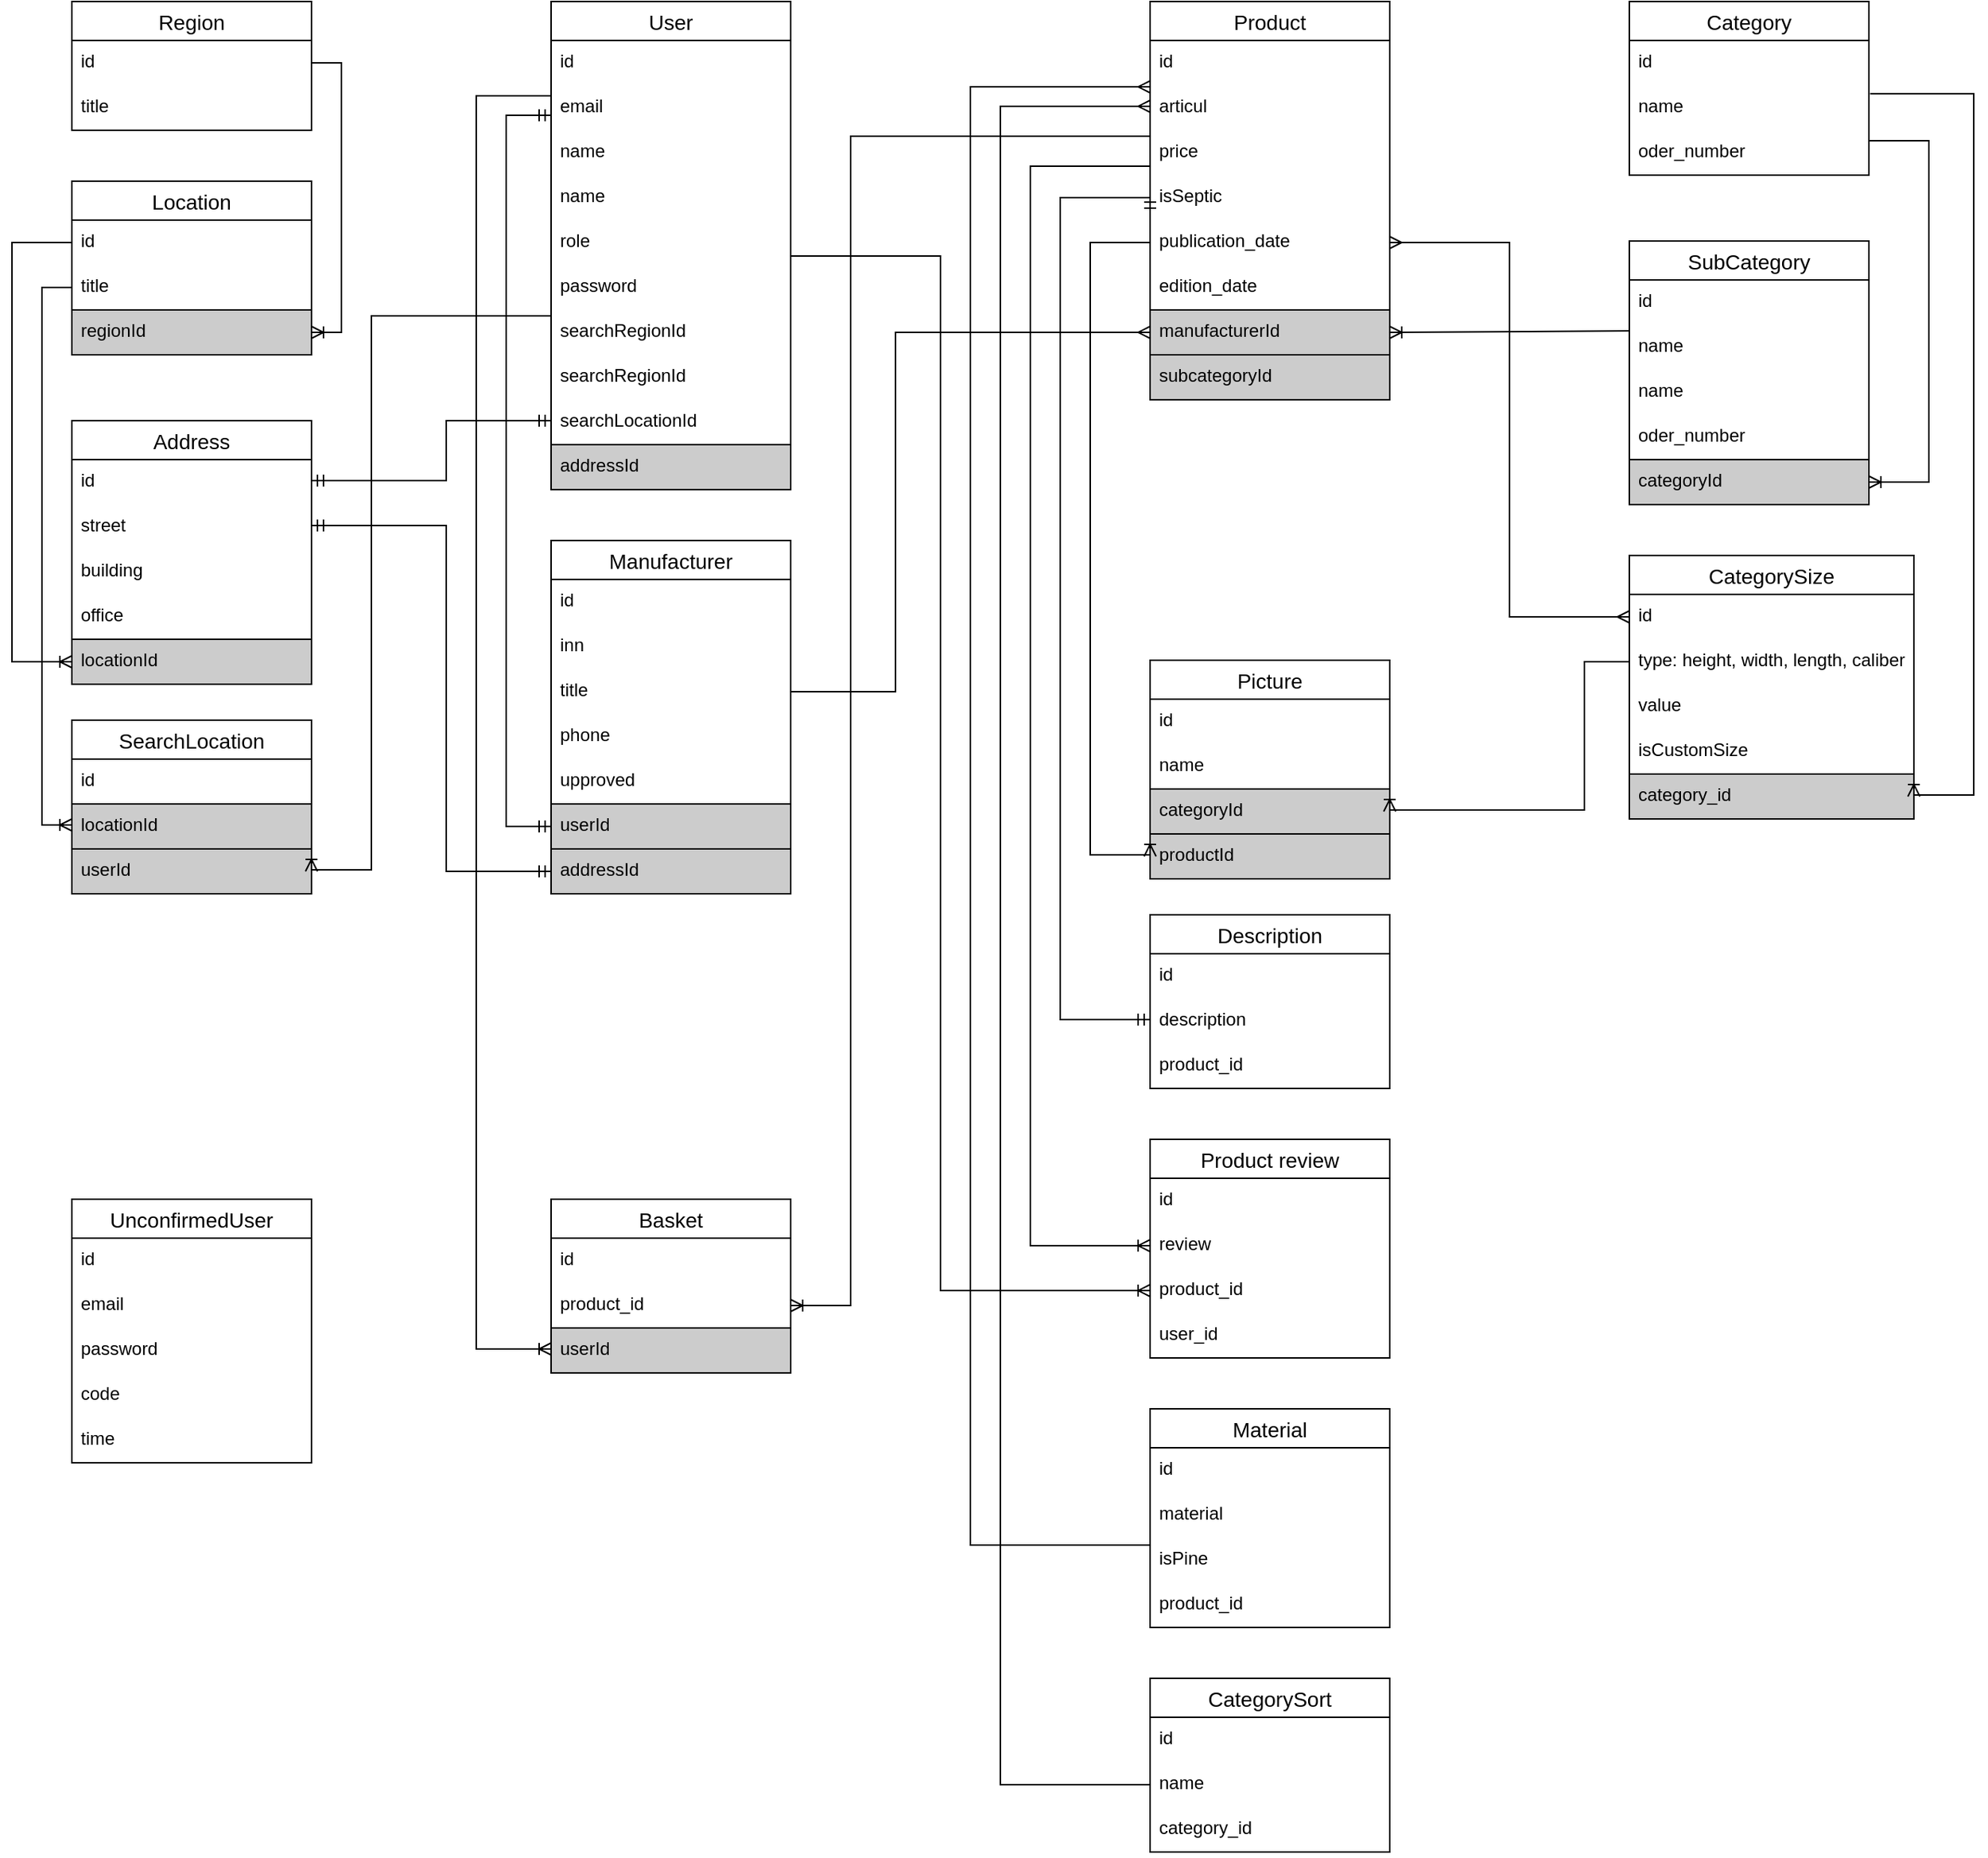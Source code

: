 <mxfile version="20.5.1" type="device"><diagram id="R2lEEEUBdFMjLlhIrx00" name="Page-1"><mxGraphModel dx="1554" dy="866" grid="1" gridSize="10" guides="1" tooltips="1" connect="1" arrows="1" fold="1" page="1" pageScale="1" pageWidth="850" pageHeight="1100" background="none" math="0" shadow="0" extFonts="Permanent Marker^https://fonts.googleapis.com/css?family=Permanent+Marker"><root><mxCell id="0"/><mxCell id="1" parent="0"/><mxCell id="215mskKPa_Zdj2ZhL75s-25" value="Location" style="swimlane;fontStyle=0;childLayout=stackLayout;horizontal=1;startSize=26;horizontalStack=0;resizeParent=1;resizeParentMax=0;resizeLast=0;collapsible=1;marginBottom=0;align=center;fontSize=14;" parent="1" vertex="1"><mxGeometry x="80" y="160" width="160" height="116" as="geometry"><mxRectangle x="120" y="190" width="70" height="30" as="alternateBounds"/></mxGeometry></mxCell><mxCell id="215mskKPa_Zdj2ZhL75s-26" value="id" style="text;strokeColor=none;fillColor=none;spacingLeft=4;spacingRight=4;overflow=hidden;rotatable=0;points=[[0,0.5],[1,0.5]];portConstraint=eastwest;fontSize=12;" parent="215mskKPa_Zdj2ZhL75s-25" vertex="1"><mxGeometry y="26" width="160" height="30" as="geometry"/></mxCell><mxCell id="215mskKPa_Zdj2ZhL75s-27" value="title" style="text;strokeColor=none;fillColor=none;spacingLeft=4;spacingRight=4;overflow=hidden;rotatable=0;points=[[0,0.5],[1,0.5]];portConstraint=eastwest;fontSize=12;" parent="215mskKPa_Zdj2ZhL75s-25" vertex="1"><mxGeometry y="56" width="160" height="30" as="geometry"/></mxCell><mxCell id="zMADGAtaT2lZzUNiz_dn-12" value="regionId" style="text;strokeColor=default;fillColor=#CCCCCC;spacingLeft=4;spacingRight=4;overflow=hidden;rotatable=0;points=[[0,0.5],[1,0.5]];portConstraint=eastwest;fontSize=12;" parent="215mskKPa_Zdj2ZhL75s-25" vertex="1"><mxGeometry y="86" width="160" height="30" as="geometry"/></mxCell><mxCell id="215mskKPa_Zdj2ZhL75s-31" value="Region" style="swimlane;fontStyle=0;childLayout=stackLayout;horizontal=1;startSize=26;horizontalStack=0;resizeParent=1;resizeParentMax=0;resizeLast=0;collapsible=1;marginBottom=0;align=center;fontSize=14;" parent="1" vertex="1"><mxGeometry x="80" y="40" width="160" height="86" as="geometry"><mxRectangle x="120" y="190" width="70" height="30" as="alternateBounds"/></mxGeometry></mxCell><mxCell id="215mskKPa_Zdj2ZhL75s-32" value="id" style="text;strokeColor=none;fillColor=none;spacingLeft=4;spacingRight=4;overflow=hidden;rotatable=0;points=[[0,0.5],[1,0.5]];portConstraint=eastwest;fontSize=12;" parent="215mskKPa_Zdj2ZhL75s-31" vertex="1"><mxGeometry y="26" width="160" height="30" as="geometry"/></mxCell><mxCell id="215mskKPa_Zdj2ZhL75s-33" value="title" style="text;strokeColor=none;fillColor=none;spacingLeft=4;spacingRight=4;overflow=hidden;rotatable=0;points=[[0,0.5],[1,0.5]];portConstraint=eastwest;fontSize=12;" parent="215mskKPa_Zdj2ZhL75s-31" vertex="1"><mxGeometry y="56" width="160" height="30" as="geometry"/></mxCell><mxCell id="dU_FyEiQkgeInnbM-0qN-7" value="Address" style="swimlane;fontStyle=0;childLayout=stackLayout;horizontal=1;startSize=26;horizontalStack=0;resizeParent=1;resizeParentMax=0;resizeLast=0;collapsible=1;marginBottom=0;align=center;fontSize=14;" parent="1" vertex="1"><mxGeometry x="80" y="320" width="160" height="176" as="geometry"><mxRectangle x="120" y="190" width="70" height="30" as="alternateBounds"/></mxGeometry></mxCell><mxCell id="dU_FyEiQkgeInnbM-0qN-8" value="id" style="text;strokeColor=none;fillColor=none;spacingLeft=4;spacingRight=4;overflow=hidden;rotatable=0;points=[[0,0.5],[1,0.5]];portConstraint=eastwest;fontSize=12;" parent="dU_FyEiQkgeInnbM-0qN-7" vertex="1"><mxGeometry y="26" width="160" height="30" as="geometry"/></mxCell><mxCell id="zMADGAtaT2lZzUNiz_dn-1" value="street&#10;" style="text;strokeColor=none;fillColor=none;spacingLeft=4;spacingRight=4;overflow=hidden;rotatable=0;points=[[0,0.5],[1,0.5]];portConstraint=eastwest;fontSize=12;" parent="dU_FyEiQkgeInnbM-0qN-7" vertex="1"><mxGeometry y="56" width="160" height="30" as="geometry"/></mxCell><mxCell id="dU_FyEiQkgeInnbM-0qN-10" value="building" style="text;strokeColor=none;fillColor=none;spacingLeft=4;spacingRight=4;overflow=hidden;rotatable=0;points=[[0,0.5],[1,0.5]];portConstraint=eastwest;fontSize=12;" parent="dU_FyEiQkgeInnbM-0qN-7" vertex="1"><mxGeometry y="86" width="160" height="30" as="geometry"/></mxCell><mxCell id="dU_FyEiQkgeInnbM-0qN-11" value="office" style="text;strokeColor=none;fillColor=none;spacingLeft=4;spacingRight=4;overflow=hidden;rotatable=0;points=[[0,0.5],[1,0.5]];portConstraint=eastwest;fontSize=12;" parent="dU_FyEiQkgeInnbM-0qN-7" vertex="1"><mxGeometry y="116" width="160" height="30" as="geometry"/></mxCell><mxCell id="dU_FyEiQkgeInnbM-0qN-9" value="locationId" style="text;strokeColor=default;fillColor=#CCCCCC;spacingLeft=4;spacingRight=4;overflow=hidden;rotatable=0;points=[[0,0.5],[1,0.5]];portConstraint=eastwest;fontSize=12;perimeterSpacing=0;strokeWidth=1;" parent="dU_FyEiQkgeInnbM-0qN-7" vertex="1"><mxGeometry y="146" width="160" height="30" as="geometry"/></mxCell><mxCell id="dU_FyEiQkgeInnbM-0qN-14" value="User" style="swimlane;fontStyle=0;childLayout=stackLayout;horizontal=1;startSize=26;horizontalStack=0;resizeParent=1;resizeParentMax=0;resizeLast=0;collapsible=1;marginBottom=0;align=center;fontSize=14;" parent="1" vertex="1"><mxGeometry x="400" y="40" width="160" height="326" as="geometry"><mxRectangle x="120" y="190" width="70" height="30" as="alternateBounds"/></mxGeometry></mxCell><mxCell id="dU_FyEiQkgeInnbM-0qN-15" value="id" style="text;strokeColor=none;fillColor=none;spacingLeft=4;spacingRight=4;overflow=hidden;rotatable=0;points=[[0,0.5],[1,0.5]];portConstraint=eastwest;fontSize=12;" parent="dU_FyEiQkgeInnbM-0qN-14" vertex="1"><mxGeometry y="26" width="160" height="30" as="geometry"/></mxCell><mxCell id="mSUnYjyV9Mjy9AwN-tLg-14" value="email" style="text;strokeColor=none;fillColor=none;spacingLeft=4;spacingRight=4;overflow=hidden;rotatable=0;points=[[0,0.5],[1,0.5]];portConstraint=eastwest;fontSize=12;" parent="dU_FyEiQkgeInnbM-0qN-14" vertex="1"><mxGeometry y="56" width="160" height="30" as="geometry"/></mxCell><mxCell id="2CG8V7tQ6VWG1_GTl4HQ-15" value="name" style="text;strokeColor=none;fillColor=none;spacingLeft=4;spacingRight=4;overflow=hidden;rotatable=0;points=[[0,0.5],[1,0.5]];portConstraint=eastwest;fontSize=12;" parent="dU_FyEiQkgeInnbM-0qN-14" vertex="1"><mxGeometry y="86" width="160" height="30" as="geometry"/></mxCell><mxCell id="dU_FyEiQkgeInnbM-0qN-23" value="name" style="text;strokeColor=none;fillColor=none;spacingLeft=4;spacingRight=4;overflow=hidden;rotatable=0;points=[[0,0.5],[1,0.5]];portConstraint=eastwest;fontSize=12;" parent="dU_FyEiQkgeInnbM-0qN-14" vertex="1"><mxGeometry y="116" width="160" height="30" as="geometry"/></mxCell><mxCell id="mSUnYjyV9Mjy9AwN-tLg-16" value="role" style="text;strokeColor=none;fillColor=none;spacingLeft=4;spacingRight=4;overflow=hidden;rotatable=0;points=[[0,0.5],[1,0.5]];portConstraint=eastwest;fontSize=12;" parent="dU_FyEiQkgeInnbM-0qN-14" vertex="1"><mxGeometry y="146" width="160" height="30" as="geometry"/></mxCell><mxCell id="mSUnYjyV9Mjy9AwN-tLg-15" value="password" style="text;strokeColor=none;fillColor=none;spacingLeft=4;spacingRight=4;overflow=hidden;rotatable=0;points=[[0,0.5],[1,0.5]];portConstraint=eastwest;fontSize=12;" parent="dU_FyEiQkgeInnbM-0qN-14" vertex="1"><mxGeometry y="176" width="160" height="30" as="geometry"/></mxCell><mxCell id="2CG8V7tQ6VWG1_GTl4HQ-9" value="searchRegionId" style="text;strokeColor=none;fillColor=none;spacingLeft=4;spacingRight=4;overflow=hidden;rotatable=0;points=[[0,0.5],[1,0.5]];portConstraint=eastwest;fontSize=12;" parent="dU_FyEiQkgeInnbM-0qN-14" vertex="1"><mxGeometry y="206" width="160" height="30" as="geometry"/></mxCell><mxCell id="2CG8V7tQ6VWG1_GTl4HQ-45" value="searchRegionId" style="text;strokeColor=none;fillColor=none;spacingLeft=4;spacingRight=4;overflow=hidden;rotatable=0;points=[[0,0.5],[1,0.5]];portConstraint=eastwest;fontSize=12;" parent="dU_FyEiQkgeInnbM-0qN-14" vertex="1"><mxGeometry y="236" width="160" height="30" as="geometry"/></mxCell><mxCell id="2CG8V7tQ6VWG1_GTl4HQ-10" value="searchLocationId" style="text;strokeColor=none;fillColor=none;spacingLeft=4;spacingRight=4;overflow=hidden;rotatable=0;points=[[0,0.5],[1,0.5]];portConstraint=eastwest;fontSize=12;" parent="dU_FyEiQkgeInnbM-0qN-14" vertex="1"><mxGeometry y="266" width="160" height="30" as="geometry"/></mxCell><mxCell id="2CG8V7tQ6VWG1_GTl4HQ-34" value="addressId" style="text;strokeColor=default;fillColor=#CCCCCC;spacingLeft=4;spacingRight=4;overflow=hidden;rotatable=0;points=[[0,0.5],[1,0.5]];portConstraint=eastwest;fontSize=12;perimeterSpacing=0;strokeWidth=1;" parent="dU_FyEiQkgeInnbM-0qN-14" vertex="1"><mxGeometry y="296" width="160" height="30" as="geometry"/></mxCell><mxCell id="mSUnYjyV9Mjy9AwN-tLg-9" value="Basket" style="swimlane;fontStyle=0;childLayout=stackLayout;horizontal=1;startSize=26;horizontalStack=0;resizeParent=1;resizeParentMax=0;resizeLast=0;collapsible=1;marginBottom=0;align=center;fontSize=14;" parent="1" vertex="1"><mxGeometry x="400" y="840" width="160" height="116" as="geometry"><mxRectangle x="120" y="190" width="70" height="30" as="alternateBounds"/></mxGeometry></mxCell><mxCell id="mSUnYjyV9Mjy9AwN-tLg-10" value="id" style="text;strokeColor=none;fillColor=none;spacingLeft=4;spacingRight=4;overflow=hidden;rotatable=0;points=[[0,0.5],[1,0.5]];portConstraint=eastwest;fontSize=12;" parent="mSUnYjyV9Mjy9AwN-tLg-9" vertex="1"><mxGeometry y="26" width="160" height="30" as="geometry"/></mxCell><mxCell id="mSUnYjyV9Mjy9AwN-tLg-13" value="product_id" style="text;strokeColor=none;fillColor=none;spacingLeft=4;spacingRight=4;overflow=hidden;rotatable=0;points=[[0,0.5],[1,0.5]];portConstraint=eastwest;fontSize=12;" parent="mSUnYjyV9Mjy9AwN-tLg-9" vertex="1"><mxGeometry y="56" width="160" height="30" as="geometry"/></mxCell><mxCell id="2CG8V7tQ6VWG1_GTl4HQ-39" value="userId&#10;" style="text;spacingLeft=4;spacingRight=4;overflow=hidden;rotatable=0;points=[[0,0.5],[1,0.5]];portConstraint=eastwest;fontSize=12;fillColor=#CCCCCC;strokeColor=default;" parent="mSUnYjyV9Mjy9AwN-tLg-9" vertex="1"><mxGeometry y="86" width="160" height="30" as="geometry"/></mxCell><mxCell id="mSUnYjyV9Mjy9AwN-tLg-23" value="" style="edgeStyle=orthogonalEdgeStyle;fontSize=12;html=1;endArrow=ERoneToMany;rounded=0;fontFamily=Helvetica;fontColor=default;" parent="1" edge="1"><mxGeometry width="100" height="100" relative="1" as="geometry"><mxPoint x="400" y="103" as="sourcePoint"/><mxPoint x="400" y="940" as="targetPoint"/><Array as="points"><mxPoint x="350" y="103"/><mxPoint x="350" y="940"/></Array></mxGeometry></mxCell><mxCell id="mSUnYjyV9Mjy9AwN-tLg-24" value="Product" style="swimlane;fontStyle=0;childLayout=stackLayout;horizontal=1;startSize=26;horizontalStack=0;resizeParent=1;resizeParentMax=0;resizeLast=0;collapsible=1;marginBottom=0;align=center;fontSize=14;" parent="1" vertex="1"><mxGeometry x="800" y="40" width="160" height="266" as="geometry"><mxRectangle x="120" y="190" width="70" height="30" as="alternateBounds"/></mxGeometry></mxCell><mxCell id="mSUnYjyV9Mjy9AwN-tLg-25" value="id" style="text;strokeColor=none;fillColor=none;spacingLeft=4;spacingRight=4;overflow=hidden;rotatable=0;points=[[0,0.5],[1,0.5]];portConstraint=eastwest;fontSize=12;" parent="mSUnYjyV9Mjy9AwN-tLg-24" vertex="1"><mxGeometry y="26" width="160" height="30" as="geometry"/></mxCell><mxCell id="mSUnYjyV9Mjy9AwN-tLg-26" value="articul" style="text;strokeColor=none;fillColor=none;spacingLeft=4;spacingRight=4;overflow=hidden;rotatable=0;points=[[0,0.5],[1,0.5]];portConstraint=eastwest;fontSize=12;" parent="mSUnYjyV9Mjy9AwN-tLg-24" vertex="1"><mxGeometry y="56" width="160" height="30" as="geometry"/></mxCell><mxCell id="mSUnYjyV9Mjy9AwN-tLg-47" value="price" style="text;strokeColor=none;fillColor=none;spacingLeft=4;spacingRight=4;overflow=hidden;rotatable=0;points=[[0,0.5],[1,0.5]];portConstraint=eastwest;fontSize=12;" parent="mSUnYjyV9Mjy9AwN-tLg-24" vertex="1"><mxGeometry y="86" width="160" height="30" as="geometry"/></mxCell><mxCell id="mBtIdnvaeT6EIQ9nI6y4-9" value="isSeptic" style="text;strokeColor=none;fillColor=none;spacingLeft=4;spacingRight=4;overflow=hidden;rotatable=0;points=[[0,0.5],[1,0.5]];portConstraint=eastwest;fontSize=12;" parent="mSUnYjyV9Mjy9AwN-tLg-24" vertex="1"><mxGeometry y="116" width="160" height="30" as="geometry"/></mxCell><mxCell id="mSUnYjyV9Mjy9AwN-tLg-76" value="publicаtion_date" style="text;strokeColor=none;fillColor=none;spacingLeft=4;spacingRight=4;overflow=hidden;rotatable=0;points=[[0,0.5],[1,0.5]];portConstraint=eastwest;fontSize=12;" parent="mSUnYjyV9Mjy9AwN-tLg-24" vertex="1"><mxGeometry y="146" width="160" height="30" as="geometry"/></mxCell><mxCell id="mSUnYjyV9Mjy9AwN-tLg-77" value="edition_date" style="text;strokeColor=none;fillColor=none;spacingLeft=4;spacingRight=4;overflow=hidden;rotatable=0;points=[[0,0.5],[1,0.5]];portConstraint=eastwest;fontSize=12;" parent="mSUnYjyV9Mjy9AwN-tLg-24" vertex="1"><mxGeometry y="176" width="160" height="30" as="geometry"/></mxCell><mxCell id="mSUnYjyV9Mjy9AwN-tLg-45" value="manufacturerId" style="text;strokeColor=default;fillColor=#CCCCCC;spacingLeft=4;spacingRight=4;overflow=hidden;rotatable=0;points=[[0,0.5],[1,0.5]];portConstraint=eastwest;fontSize=12;" parent="mSUnYjyV9Mjy9AwN-tLg-24" vertex="1"><mxGeometry y="206" width="160" height="30" as="geometry"/></mxCell><mxCell id="mSUnYjyV9Mjy9AwN-tLg-56" value="subcategoryId" style="text;strokeColor=default;fillColor=#CCCCCC;spacingLeft=4;spacingRight=4;overflow=hidden;rotatable=0;points=[[0,0.5],[1,0.5]];portConstraint=eastwest;fontSize=12;" parent="mSUnYjyV9Mjy9AwN-tLg-24" vertex="1"><mxGeometry y="236" width="160" height="30" as="geometry"/></mxCell><mxCell id="mSUnYjyV9Mjy9AwN-tLg-31" value="Category" style="swimlane;fontStyle=0;childLayout=stackLayout;horizontal=1;startSize=26;horizontalStack=0;resizeParent=1;resizeParentMax=0;resizeLast=0;collapsible=1;marginBottom=0;align=center;fontSize=14;" parent="1" vertex="1"><mxGeometry x="1120" y="40" width="160" height="116" as="geometry"><mxRectangle x="120" y="190" width="70" height="30" as="alternateBounds"/></mxGeometry></mxCell><mxCell id="mSUnYjyV9Mjy9AwN-tLg-32" value="id" style="text;strokeColor=none;fillColor=none;spacingLeft=4;spacingRight=4;overflow=hidden;rotatable=0;points=[[0,0.5],[1,0.5]];portConstraint=eastwest;fontSize=12;" parent="mSUnYjyV9Mjy9AwN-tLg-31" vertex="1"><mxGeometry y="26" width="160" height="30" as="geometry"/></mxCell><mxCell id="mSUnYjyV9Mjy9AwN-tLg-33" value="name" style="text;strokeColor=none;fillColor=none;spacingLeft=4;spacingRight=4;overflow=hidden;rotatable=0;points=[[0,0.5],[1,0.5]];portConstraint=eastwest;fontSize=12;" parent="mSUnYjyV9Mjy9AwN-tLg-31" vertex="1"><mxGeometry y="56" width="160" height="30" as="geometry"/></mxCell><mxCell id="mSUnYjyV9Mjy9AwN-tLg-57" value="oder_number" style="text;strokeColor=none;fillColor=none;spacingLeft=4;spacingRight=4;overflow=hidden;rotatable=0;points=[[0,0.5],[1,0.5]];portConstraint=eastwest;fontSize=12;" parent="mSUnYjyV9Mjy9AwN-tLg-31" vertex="1"><mxGeometry y="86" width="160" height="30" as="geometry"/></mxCell><mxCell id="mSUnYjyV9Mjy9AwN-tLg-38" value="" style="edgeStyle=orthogonalEdgeStyle;fontSize=12;html=1;endArrow=ERoneToMany;rounded=0;fontFamily=Helvetica;fontColor=default;entryX=1;entryY=0.5;entryDx=0;entryDy=0;" parent="1" target="mSUnYjyV9Mjy9AwN-tLg-13" edge="1"><mxGeometry width="100" height="100" relative="1" as="geometry"><mxPoint x="800" y="130" as="sourcePoint"/><mxPoint x="610" y="390" as="targetPoint"/><Array as="points"><mxPoint x="800" y="130"/><mxPoint x="600" y="130"/><mxPoint x="600" y="911"/></Array></mxGeometry></mxCell><mxCell id="mSUnYjyV9Mjy9AwN-tLg-39" value="SubCategory" style="swimlane;fontStyle=0;childLayout=stackLayout;horizontal=1;startSize=26;horizontalStack=0;resizeParent=1;resizeParentMax=0;resizeLast=0;collapsible=1;marginBottom=0;align=center;fontSize=14;" parent="1" vertex="1"><mxGeometry x="1120" y="200" width="160" height="176" as="geometry"><mxRectangle x="120" y="190" width="70" height="30" as="alternateBounds"/></mxGeometry></mxCell><mxCell id="mSUnYjyV9Mjy9AwN-tLg-40" value="id" style="text;strokeColor=none;fillColor=none;spacingLeft=4;spacingRight=4;overflow=hidden;rotatable=0;points=[[0,0.5],[1,0.5]];portConstraint=eastwest;fontSize=12;" parent="mSUnYjyV9Mjy9AwN-tLg-39" vertex="1"><mxGeometry y="26" width="160" height="30" as="geometry"/></mxCell><mxCell id="mSUnYjyV9Mjy9AwN-tLg-41" value="name" style="text;strokeColor=none;fillColor=none;spacingLeft=4;spacingRight=4;overflow=hidden;rotatable=0;points=[[0,0.5],[1,0.5]];portConstraint=eastwest;fontSize=12;" parent="mSUnYjyV9Mjy9AwN-tLg-39" vertex="1"><mxGeometry y="56" width="160" height="30" as="geometry"/></mxCell><mxCell id="mSUnYjyV9Mjy9AwN-tLg-149" value="name" style="text;strokeColor=none;fillColor=none;spacingLeft=4;spacingRight=4;overflow=hidden;rotatable=0;points=[[0,0.5],[1,0.5]];portConstraint=eastwest;fontSize=12;" parent="mSUnYjyV9Mjy9AwN-tLg-39" vertex="1"><mxGeometry y="86" width="160" height="30" as="geometry"/></mxCell><mxCell id="mSUnYjyV9Mjy9AwN-tLg-60" value="oder_number" style="text;strokeColor=none;fillColor=none;spacingLeft=4;spacingRight=4;overflow=hidden;rotatable=0;points=[[0,0.5],[1,0.5]];portConstraint=eastwest;fontSize=12;" parent="mSUnYjyV9Mjy9AwN-tLg-39" vertex="1"><mxGeometry y="116" width="160" height="30" as="geometry"/></mxCell><mxCell id="mSUnYjyV9Mjy9AwN-tLg-148" value="categoryId" style="text;strokeColor=default;fillColor=#CCCCCC;spacingLeft=4;spacingRight=4;overflow=hidden;rotatable=0;points=[[0,0.5],[1,0.5]];portConstraint=eastwest;fontSize=12;" parent="mSUnYjyV9Mjy9AwN-tLg-39" vertex="1"><mxGeometry y="146" width="160" height="30" as="geometry"/></mxCell><mxCell id="mSUnYjyV9Mjy9AwN-tLg-44" value="" style="edgeStyle=orthogonalEdgeStyle;fontSize=12;html=1;endArrow=ERoneToMany;rounded=0;fontFamily=Helvetica;fontColor=default;" parent="1" target="mSUnYjyV9Mjy9AwN-tLg-148" edge="1"><mxGeometry width="100" height="100" relative="1" as="geometry"><mxPoint x="1280" y="133" as="sourcePoint"/><mxPoint x="1280" y="280" as="targetPoint"/><Array as="points"><mxPoint x="1320" y="133"/><mxPoint x="1320" y="361"/></Array></mxGeometry></mxCell><mxCell id="mSUnYjyV9Mjy9AwN-tLg-46" value="" style="edgeStyle=orthogonalEdgeStyle;fontSize=12;html=1;endArrow=ERmany;rounded=0;fontFamily=Helvetica;fontColor=default;entryX=0;entryY=0.5;entryDx=0;entryDy=0;exitX=1;exitY=0.5;exitDx=0;exitDy=0;" parent="1" source="2CG8V7tQ6VWG1_GTl4HQ-27" target="mSUnYjyV9Mjy9AwN-tLg-45" edge="1"><mxGeometry width="100" height="100" relative="1" as="geometry"><mxPoint x="560" y="230" as="sourcePoint"/><mxPoint x="660" y="-20" as="targetPoint"/><Array as="points"><mxPoint x="630" y="501"/><mxPoint x="630" y="261"/></Array></mxGeometry></mxCell><mxCell id="mSUnYjyV9Mjy9AwN-tLg-51" value="Description" style="swimlane;fontStyle=0;childLayout=stackLayout;horizontal=1;startSize=26;horizontalStack=0;resizeParent=1;resizeParentMax=0;resizeLast=0;collapsible=1;marginBottom=0;align=center;fontSize=14;" parent="1" vertex="1"><mxGeometry x="800" y="650" width="160" height="116" as="geometry"><mxRectangle x="120" y="190" width="70" height="30" as="alternateBounds"/></mxGeometry></mxCell><mxCell id="mSUnYjyV9Mjy9AwN-tLg-52" value="id" style="text;strokeColor=none;fillColor=none;spacingLeft=4;spacingRight=4;overflow=hidden;rotatable=0;points=[[0,0.5],[1,0.5]];portConstraint=eastwest;fontSize=12;" parent="mSUnYjyV9Mjy9AwN-tLg-51" vertex="1"><mxGeometry y="26" width="160" height="30" as="geometry"/></mxCell><mxCell id="mSUnYjyV9Mjy9AwN-tLg-53" value="description" style="text;strokeColor=none;fillColor=none;spacingLeft=4;spacingRight=4;overflow=hidden;rotatable=0;points=[[0,0.5],[1,0.5]];portConstraint=eastwest;fontSize=12;" parent="mSUnYjyV9Mjy9AwN-tLg-51" vertex="1"><mxGeometry y="56" width="160" height="30" as="geometry"/></mxCell><mxCell id="mSUnYjyV9Mjy9AwN-tLg-153" value="product_id" style="text;strokeColor=none;fillColor=none;spacingLeft=4;spacingRight=4;overflow=hidden;rotatable=0;points=[[0,0.5],[1,0.5]];portConstraint=eastwest;fontSize=12;" parent="mSUnYjyV9Mjy9AwN-tLg-51" vertex="1"><mxGeometry y="86" width="160" height="30" as="geometry"/></mxCell><mxCell id="mSUnYjyV9Mjy9AwN-tLg-62" value="Product review" style="swimlane;fontStyle=0;childLayout=stackLayout;horizontal=1;startSize=26;horizontalStack=0;resizeParent=1;resizeParentMax=0;resizeLast=0;collapsible=1;marginBottom=0;align=center;fontSize=14;" parent="1" vertex="1"><mxGeometry x="800" y="800" width="160" height="146" as="geometry"><mxRectangle x="120" y="190" width="70" height="30" as="alternateBounds"/></mxGeometry></mxCell><mxCell id="mSUnYjyV9Mjy9AwN-tLg-63" value="id" style="text;strokeColor=none;fillColor=none;spacingLeft=4;spacingRight=4;overflow=hidden;rotatable=0;points=[[0,0.5],[1,0.5]];portConstraint=eastwest;fontSize=12;" parent="mSUnYjyV9Mjy9AwN-tLg-62" vertex="1"><mxGeometry y="26" width="160" height="30" as="geometry"/></mxCell><mxCell id="mSUnYjyV9Mjy9AwN-tLg-64" value="review" style="text;strokeColor=none;fillColor=none;spacingLeft=4;spacingRight=4;overflow=hidden;rotatable=0;points=[[0,0.5],[1,0.5]];portConstraint=eastwest;fontSize=12;" parent="mSUnYjyV9Mjy9AwN-tLg-62" vertex="1"><mxGeometry y="56" width="160" height="30" as="geometry"/></mxCell><mxCell id="mSUnYjyV9Mjy9AwN-tLg-65" value="product_id" style="text;strokeColor=none;fillColor=none;spacingLeft=4;spacingRight=4;overflow=hidden;rotatable=0;points=[[0,0.5],[1,0.5]];portConstraint=eastwest;fontSize=12;" parent="mSUnYjyV9Mjy9AwN-tLg-62" vertex="1"><mxGeometry y="86" width="160" height="30" as="geometry"/></mxCell><mxCell id="mSUnYjyV9Mjy9AwN-tLg-75" value="user_id" style="text;strokeColor=none;fillColor=none;spacingLeft=4;spacingRight=4;overflow=hidden;rotatable=0;points=[[0,0.5],[1,0.5]];portConstraint=eastwest;fontSize=12;" parent="mSUnYjyV9Mjy9AwN-tLg-62" vertex="1"><mxGeometry y="116" width="160" height="30" as="geometry"/></mxCell><mxCell id="mSUnYjyV9Mjy9AwN-tLg-66" value="" style="edgeStyle=orthogonalEdgeStyle;fontSize=12;html=1;endArrow=ERoneToMany;rounded=0;fontFamily=Helvetica;fontColor=default;entryX=0;entryY=0.5;entryDx=0;entryDy=0;" parent="1" target="mSUnYjyV9Mjy9AwN-tLg-64" edge="1"><mxGeometry width="100" height="100" relative="1" as="geometry"><mxPoint x="800" y="150" as="sourcePoint"/><mxPoint x="710.0" y="481" as="targetPoint"/><Array as="points"><mxPoint x="720" y="150"/><mxPoint x="720" y="871"/></Array></mxGeometry></mxCell><mxCell id="mSUnYjyV9Mjy9AwN-tLg-68" value="Picture" style="swimlane;fontStyle=0;childLayout=stackLayout;horizontal=1;startSize=26;horizontalStack=0;resizeParent=1;resizeParentMax=0;resizeLast=0;collapsible=1;marginBottom=0;align=center;fontSize=14;" parent="1" vertex="1"><mxGeometry x="800" y="480" width="160" height="146" as="geometry"><mxRectangle x="120" y="190" width="70" height="30" as="alternateBounds"/></mxGeometry></mxCell><mxCell id="mSUnYjyV9Mjy9AwN-tLg-69" value="id" style="text;strokeColor=none;fillColor=none;spacingLeft=4;spacingRight=4;overflow=hidden;rotatable=0;points=[[0,0.5],[1,0.5]];portConstraint=eastwest;fontSize=12;" parent="mSUnYjyV9Mjy9AwN-tLg-68" vertex="1"><mxGeometry y="26" width="160" height="30" as="geometry"/></mxCell><mxCell id="mSUnYjyV9Mjy9AwN-tLg-70" value="name" style="text;strokeColor=none;fillColor=none;spacingLeft=4;spacingRight=4;overflow=hidden;rotatable=0;points=[[0,0.5],[1,0.5]];portConstraint=eastwest;fontSize=12;" parent="mSUnYjyV9Mjy9AwN-tLg-68" vertex="1"><mxGeometry y="56" width="160" height="30" as="geometry"/></mxCell><mxCell id="mSUnYjyV9Mjy9AwN-tLg-145" value="categoryId" style="text;strokeColor=default;fillColor=#CCCCCC;spacingLeft=4;spacingRight=4;overflow=hidden;rotatable=0;points=[[0,0.5],[1,0.5]];portConstraint=eastwest;fontSize=12;" parent="mSUnYjyV9Mjy9AwN-tLg-68" vertex="1"><mxGeometry y="86" width="160" height="30" as="geometry"/></mxCell><mxCell id="mSUnYjyV9Mjy9AwN-tLg-112" value="productId" style="text;strokeColor=default;fillColor=#CCCCCC;spacingLeft=4;spacingRight=4;overflow=hidden;rotatable=0;points=[[0,0.5],[1,0.5]];portConstraint=eastwest;fontSize=12;" parent="mSUnYjyV9Mjy9AwN-tLg-68" vertex="1"><mxGeometry y="116" width="160" height="30" as="geometry"/></mxCell><mxCell id="mSUnYjyV9Mjy9AwN-tLg-72" value="" style="edgeStyle=orthogonalEdgeStyle;fontSize=12;html=1;endArrow=ERoneToMany;rounded=0;fontFamily=Helvetica;fontColor=default;entryX=0;entryY=0.5;entryDx=0;entryDy=0;exitX=0;exitY=0.5;exitDx=0;exitDy=0;" parent="1" source="mSUnYjyV9Mjy9AwN-tLg-76" target="mSUnYjyV9Mjy9AwN-tLg-112" edge="1"><mxGeometry width="100" height="100" relative="1" as="geometry"><mxPoint x="800" y="351" as="sourcePoint"/><mxPoint x="630" y="460" as="targetPoint"/><Array as="points"><mxPoint x="760" y="201"/><mxPoint x="760" y="610"/><mxPoint x="800" y="610"/></Array></mxGeometry></mxCell><mxCell id="mSUnYjyV9Mjy9AwN-tLg-74" value="" style="edgeStyle=orthogonalEdgeStyle;fontSize=12;html=1;endArrow=ERoneToMany;rounded=0;fontFamily=Helvetica;fontColor=default;" parent="1" edge="1"><mxGeometry width="100" height="100" relative="1" as="geometry"><mxPoint x="560" y="210" as="sourcePoint"/><mxPoint x="800" y="901" as="targetPoint"/><Array as="points"><mxPoint x="660" y="210"/><mxPoint x="660" y="901"/></Array></mxGeometry></mxCell><mxCell id="mSUnYjyV9Mjy9AwN-tLg-82" value="CategorySize" style="swimlane;fontStyle=0;childLayout=stackLayout;horizontal=1;startSize=26;horizontalStack=0;resizeParent=1;resizeParentMax=0;resizeLast=0;collapsible=1;marginBottom=0;align=center;fontSize=14;" parent="1" vertex="1"><mxGeometry x="1120" y="410" width="190" height="176" as="geometry"><mxRectangle x="120" y="190" width="70" height="30" as="alternateBounds"/></mxGeometry></mxCell><mxCell id="mSUnYjyV9Mjy9AwN-tLg-83" value="id" style="text;strokeColor=none;fillColor=none;spacingLeft=4;spacingRight=4;overflow=hidden;rotatable=0;points=[[0,0.5],[1,0.5]];portConstraint=eastwest;fontSize=12;" parent="mSUnYjyV9Mjy9AwN-tLg-82" vertex="1"><mxGeometry y="26" width="190" height="30" as="geometry"/></mxCell><mxCell id="mSUnYjyV9Mjy9AwN-tLg-84" value="type: height, width, length, caliber" style="text;strokeColor=none;fillColor=none;spacingLeft=4;spacingRight=4;overflow=hidden;rotatable=0;points=[[0,0.5],[1,0.5]];portConstraint=eastwest;fontSize=12;" parent="mSUnYjyV9Mjy9AwN-tLg-82" vertex="1"><mxGeometry y="56" width="190" height="30" as="geometry"/></mxCell><mxCell id="mSUnYjyV9Mjy9AwN-tLg-85" value="value" style="text;strokeColor=none;fillColor=none;spacingLeft=4;spacingRight=4;overflow=hidden;rotatable=0;points=[[0,0.5],[1,0.5]];portConstraint=eastwest;fontSize=12;" parent="mSUnYjyV9Mjy9AwN-tLg-82" vertex="1"><mxGeometry y="86" width="190" height="30" as="geometry"/></mxCell><mxCell id="mSUnYjyV9Mjy9AwN-tLg-94" value="isCustomSize" style="text;strokeColor=none;fillColor=none;spacingLeft=4;spacingRight=4;overflow=hidden;rotatable=0;points=[[0,0.5],[1,0.5]];portConstraint=eastwest;fontSize=12;" parent="mSUnYjyV9Mjy9AwN-tLg-82" vertex="1"><mxGeometry y="116" width="190" height="30" as="geometry"/></mxCell><mxCell id="s11g0iEi3e6Yz4RvBm3U-9" value="category_id" style="text;strokeColor=default;fillColor=#CCCCCC;spacingLeft=4;spacingRight=4;overflow=hidden;rotatable=0;points=[[0,0.5],[1,0.5]];portConstraint=eastwest;fontSize=12;" parent="mSUnYjyV9Mjy9AwN-tLg-82" vertex="1"><mxGeometry y="146" width="190" height="30" as="geometry"/></mxCell><mxCell id="mSUnYjyV9Mjy9AwN-tLg-95" value="" style="edgeStyle=orthogonalEdgeStyle;fontSize=12;html=1;endArrow=ERoneToMany;rounded=0;fontFamily=Helvetica;fontColor=default;exitX=1.005;exitY=0.186;exitDx=0;exitDy=0;exitPerimeter=0;entryX=1;entryY=0.5;entryDx=0;entryDy=0;" parent="1" source="mSUnYjyV9Mjy9AwN-tLg-33" target="s11g0iEi3e6Yz4RvBm3U-9" edge="1"><mxGeometry width="100" height="100" relative="1" as="geometry"><mxPoint x="1280" y="80" as="sourcePoint"/><mxPoint x="1380" y="-20" as="targetPoint"/><Array as="points"><mxPoint x="1350" y="102"/><mxPoint x="1350" y="570"/><mxPoint x="1310" y="570"/></Array></mxGeometry></mxCell><mxCell id="mSUnYjyV9Mjy9AwN-tLg-96" value="CategorySort" style="swimlane;fontStyle=0;childLayout=stackLayout;horizontal=1;startSize=26;horizontalStack=0;resizeParent=1;resizeParentMax=0;resizeLast=0;collapsible=1;marginBottom=0;align=center;fontSize=14;" parent="1" vertex="1"><mxGeometry x="800" y="1160" width="160" height="116" as="geometry"><mxRectangle x="120" y="190" width="70" height="30" as="alternateBounds"/></mxGeometry></mxCell><mxCell id="mSUnYjyV9Mjy9AwN-tLg-97" value="id" style="text;strokeColor=none;fillColor=none;spacingLeft=4;spacingRight=4;overflow=hidden;rotatable=0;points=[[0,0.5],[1,0.5]];portConstraint=eastwest;fontSize=12;" parent="mSUnYjyV9Mjy9AwN-tLg-96" vertex="1"><mxGeometry y="26" width="160" height="30" as="geometry"/></mxCell><mxCell id="mSUnYjyV9Mjy9AwN-tLg-98" value="name" style="text;strokeColor=none;fillColor=none;spacingLeft=4;spacingRight=4;overflow=hidden;rotatable=0;points=[[0,0.5],[1,0.5]];portConstraint=eastwest;fontSize=12;" parent="mSUnYjyV9Mjy9AwN-tLg-96" vertex="1"><mxGeometry y="56" width="160" height="30" as="geometry"/></mxCell><mxCell id="mSUnYjyV9Mjy9AwN-tLg-108" value="category_id" style="text;strokeColor=none;fillColor=none;spacingLeft=4;spacingRight=4;overflow=hidden;rotatable=0;points=[[0,0.5],[1,0.5]];portConstraint=eastwest;fontSize=12;" parent="mSUnYjyV9Mjy9AwN-tLg-96" vertex="1"><mxGeometry y="86" width="160" height="30" as="geometry"/></mxCell><mxCell id="mSUnYjyV9Mjy9AwN-tLg-121" value="" style="fontSize=12;html=1;endArrow=ERoneToMany;rounded=0;fontFamily=Helvetica;fontColor=default;entryX=1;entryY=0.5;entryDx=0;entryDy=0;" parent="1" target="mSUnYjyV9Mjy9AwN-tLg-45" edge="1"><mxGeometry width="100" height="100" relative="1" as="geometry"><mxPoint x="1120" y="260" as="sourcePoint"/><mxPoint x="1110" y="146" as="targetPoint"/></mxGeometry></mxCell><mxCell id="mSUnYjyV9Mjy9AwN-tLg-142" value="" style="edgeStyle=orthogonalEdgeStyle;fontSize=12;html=1;endArrow=ERmany;startArrow=ERmany;rounded=0;fontFamily=Helvetica;fontColor=default;exitX=1;exitY=0.5;exitDx=0;exitDy=0;" parent="1" source="mSUnYjyV9Mjy9AwN-tLg-76" target="mSUnYjyV9Mjy9AwN-tLg-83" edge="1"><mxGeometry width="100" height="100" relative="1" as="geometry"><mxPoint x="960" y="291" as="sourcePoint"/><mxPoint x="1120" y="450" as="targetPoint"/></mxGeometry></mxCell><mxCell id="mSUnYjyV9Mjy9AwN-tLg-150" value="" style="edgeStyle=orthogonalEdgeStyle;fontSize=12;html=1;endArrow=ERoneToMany;rounded=0;fontFamily=Helvetica;fontColor=default;entryX=1;entryY=0.5;entryDx=0;entryDy=0;" parent="1" source="mSUnYjyV9Mjy9AwN-tLg-84" target="mSUnYjyV9Mjy9AwN-tLg-145" edge="1"><mxGeometry width="100" height="100" relative="1" as="geometry"><mxPoint x="1090" y="470" as="sourcePoint"/><mxPoint x="1160" y="756" as="targetPoint"/><Array as="points"><mxPoint x="1090" y="481"/><mxPoint x="1090" y="580"/><mxPoint x="960" y="580"/></Array></mxGeometry></mxCell><mxCell id="mSUnYjyV9Mjy9AwN-tLg-151" value="" style="edgeStyle=orthogonalEdgeStyle;fontSize=12;html=1;endArrow=ERmandOne;startArrow=ERmandOne;rounded=0;fontFamily=Helvetica;fontColor=default;" parent="1" source="mSUnYjyV9Mjy9AwN-tLg-53" edge="1"><mxGeometry width="100" height="100" relative="1" as="geometry"><mxPoint x="800" y="770" as="sourcePoint"/><mxPoint x="800" y="170" as="targetPoint"/><Array as="points"><mxPoint x="740" y="720"/><mxPoint x="740" y="171"/></Array></mxGeometry></mxCell><mxCell id="zMADGAtaT2lZzUNiz_dn-14" value="" style="edgeStyle=orthogonalEdgeStyle;fontSize=12;html=1;endArrow=ERoneToMany;rounded=0;entryX=1;entryY=0.5;entryDx=0;entryDy=0;exitX=1;exitY=0.5;exitDx=0;exitDy=0;" parent="1" source="215mskKPa_Zdj2ZhL75s-32" target="zMADGAtaT2lZzUNiz_dn-12" edge="1"><mxGeometry width="100" height="100" relative="1" as="geometry"><mxPoint x="280" y="80" as="sourcePoint"/><mxPoint x="290" y="270" as="targetPoint"/><Array as="points"><mxPoint x="260" y="81"/><mxPoint x="260" y="261"/></Array></mxGeometry></mxCell><mxCell id="zMADGAtaT2lZzUNiz_dn-16" value="" style="edgeStyle=orthogonalEdgeStyle;fontSize=12;html=1;endArrow=ERoneToMany;rounded=0;exitX=0;exitY=0.5;exitDx=0;exitDy=0;entryX=0;entryY=0.5;entryDx=0;entryDy=0;" parent="1" source="215mskKPa_Zdj2ZhL75s-26" edge="1"><mxGeometry width="100" height="100" relative="1" as="geometry"><mxPoint x="390" y="410" as="sourcePoint"/><mxPoint x="80" y="481" as="targetPoint"/><Array as="points"><mxPoint x="40" y="201"/><mxPoint x="40" y="481"/></Array></mxGeometry></mxCell><mxCell id="2" value="UnconfirmedUser" style="swimlane;fontStyle=0;childLayout=stackLayout;horizontal=1;startSize=26;horizontalStack=0;resizeParent=1;resizeParentMax=0;resizeLast=0;collapsible=1;marginBottom=0;align=center;fontSize=14;" parent="1" vertex="1"><mxGeometry x="80" y="840" width="160" height="176" as="geometry"><mxRectangle x="120" y="190" width="70" height="30" as="alternateBounds"/></mxGeometry></mxCell><mxCell id="3" value="id" style="text;strokeColor=none;fillColor=none;spacingLeft=4;spacingRight=4;overflow=hidden;rotatable=0;points=[[0,0.5],[1,0.5]];portConstraint=eastwest;fontSize=12;" parent="2" vertex="1"><mxGeometry y="26" width="160" height="30" as="geometry"/></mxCell><mxCell id="5" value="email" style="text;strokeColor=none;fillColor=none;spacingLeft=4;spacingRight=4;overflow=hidden;rotatable=0;points=[[0,0.5],[1,0.5]];portConstraint=eastwest;fontSize=12;" parent="2" vertex="1"><mxGeometry y="56" width="160" height="30" as="geometry"/></mxCell><mxCell id="6" value="password" style="text;strokeColor=none;fillColor=none;spacingLeft=4;spacingRight=4;overflow=hidden;rotatable=0;points=[[0,0.5],[1,0.5]];portConstraint=eastwest;fontSize=12;" parent="2" vertex="1"><mxGeometry y="86" width="160" height="30" as="geometry"/></mxCell><mxCell id="7" value="code" style="text;strokeColor=none;fillColor=none;spacingLeft=4;spacingRight=4;overflow=hidden;rotatable=0;points=[[0,0.5],[1,0.5]];portConstraint=eastwest;fontSize=12;" parent="2" vertex="1"><mxGeometry y="116" width="160" height="30" as="geometry"/></mxCell><mxCell id="9" value="time" style="text;strokeColor=none;fillColor=none;spacingLeft=4;spacingRight=4;overflow=hidden;rotatable=0;points=[[0,0.5],[1,0.5]];portConstraint=eastwest;fontSize=12;" parent="2" vertex="1"><mxGeometry y="146" width="160" height="30" as="geometry"/></mxCell><mxCell id="-G5n8ZHGH9tp_vBtucTw-9" value="Material" style="swimlane;fontStyle=0;childLayout=stackLayout;horizontal=1;startSize=26;horizontalStack=0;resizeParent=1;resizeParentMax=0;resizeLast=0;collapsible=1;marginBottom=0;align=center;fontSize=14;" parent="1" vertex="1"><mxGeometry x="800" y="980" width="160" height="146" as="geometry"><mxRectangle x="120" y="190" width="70" height="30" as="alternateBounds"/></mxGeometry></mxCell><mxCell id="-G5n8ZHGH9tp_vBtucTw-10" value="id" style="text;strokeColor=none;fillColor=none;spacingLeft=4;spacingRight=4;overflow=hidden;rotatable=0;points=[[0,0.5],[1,0.5]];portConstraint=eastwest;fontSize=12;" parent="-G5n8ZHGH9tp_vBtucTw-9" vertex="1"><mxGeometry y="26" width="160" height="30" as="geometry"/></mxCell><mxCell id="-G5n8ZHGH9tp_vBtucTw-11" value="material" style="text;strokeColor=none;fillColor=none;spacingLeft=4;spacingRight=4;overflow=hidden;rotatable=0;points=[[0,0.5],[1,0.5]];portConstraint=eastwest;fontSize=12;" parent="-G5n8ZHGH9tp_vBtucTw-9" vertex="1"><mxGeometry y="56" width="160" height="30" as="geometry"/></mxCell><mxCell id="-G5n8ZHGH9tp_vBtucTw-16" value="isPine" style="text;strokeColor=none;fillColor=none;spacingLeft=4;spacingRight=4;overflow=hidden;rotatable=0;points=[[0,0.5],[1,0.5]];portConstraint=eastwest;fontSize=12;" parent="-G5n8ZHGH9tp_vBtucTw-9" vertex="1"><mxGeometry y="86" width="160" height="30" as="geometry"/></mxCell><mxCell id="-G5n8ZHGH9tp_vBtucTw-12" value="product_id" style="text;strokeColor=none;fillColor=none;spacingLeft=4;spacingRight=4;overflow=hidden;rotatable=0;points=[[0,0.5],[1,0.5]];portConstraint=eastwest;fontSize=12;" parent="-G5n8ZHGH9tp_vBtucTw-9" vertex="1"><mxGeometry y="116" width="160" height="30" as="geometry"/></mxCell><mxCell id="-G5n8ZHGH9tp_vBtucTw-14" value="" style="edgeStyle=orthogonalEdgeStyle;fontSize=12;html=1;endArrow=ERmany;rounded=0;fontFamily=Helvetica;fontColor=default;exitX=0;exitY=0.5;exitDx=0;exitDy=0;" parent="1" source="-G5n8ZHGH9tp_vBtucTw-12" edge="1"><mxGeometry width="100" height="100" relative="1" as="geometry"><mxPoint x="570" y="90" as="sourcePoint"/><mxPoint x="800" y="97" as="targetPoint"/><Array as="points"><mxPoint x="800" y="1071"/><mxPoint x="680" y="1071"/><mxPoint x="680" y="97"/></Array></mxGeometry></mxCell><mxCell id="6CT1eq4Ikmy3ibycxg7O-9" value="" style="edgeStyle=orthogonalEdgeStyle;fontSize=12;html=1;endArrow=ERmany;rounded=0;fontFamily=Helvetica;fontColor=default;exitX=0;exitY=0.5;exitDx=0;exitDy=0;" parent="1" source="mSUnYjyV9Mjy9AwN-tLg-98" edge="1"><mxGeometry width="100" height="100" relative="1" as="geometry"><mxPoint x="810" y="1121" as="sourcePoint"/><mxPoint x="800" y="110" as="targetPoint"/><Array as="points"><mxPoint x="700" y="1231"/><mxPoint x="700" y="110"/><mxPoint x="800" y="110"/></Array></mxGeometry></mxCell><mxCell id="2CG8V7tQ6VWG1_GTl4HQ-17" value="Manufacturer" style="swimlane;fontStyle=0;childLayout=stackLayout;horizontal=1;startSize=26;horizontalStack=0;resizeParent=1;resizeParentMax=0;resizeLast=0;collapsible=1;marginBottom=0;align=center;fontSize=14;" parent="1" vertex="1"><mxGeometry x="400" y="400" width="160" height="236" as="geometry"><mxRectangle x="120" y="190" width="70" height="30" as="alternateBounds"/></mxGeometry></mxCell><mxCell id="2CG8V7tQ6VWG1_GTl4HQ-18" value="id" style="text;strokeColor=none;fillColor=none;spacingLeft=4;spacingRight=4;overflow=hidden;rotatable=0;points=[[0,0.5],[1,0.5]];portConstraint=eastwest;fontSize=12;" parent="2CG8V7tQ6VWG1_GTl4HQ-17" vertex="1"><mxGeometry y="26" width="160" height="30" as="geometry"/></mxCell><mxCell id="2CG8V7tQ6VWG1_GTl4HQ-26" value="inn" style="text;strokeColor=none;fillColor=none;spacingLeft=4;spacingRight=4;overflow=hidden;rotatable=0;points=[[0,0.5],[1,0.5]];portConstraint=eastwest;fontSize=12;" parent="2CG8V7tQ6VWG1_GTl4HQ-17" vertex="1"><mxGeometry y="56" width="160" height="30" as="geometry"/></mxCell><mxCell id="2CG8V7tQ6VWG1_GTl4HQ-27" value="title" style="text;strokeColor=none;fillColor=none;spacingLeft=4;spacingRight=4;overflow=hidden;rotatable=0;points=[[0,0.5],[1,0.5]];portConstraint=eastwest;fontSize=12;" parent="2CG8V7tQ6VWG1_GTl4HQ-17" vertex="1"><mxGeometry y="86" width="160" height="30" as="geometry"/></mxCell><mxCell id="2CG8V7tQ6VWG1_GTl4HQ-46" value="phone" style="text;strokeColor=none;fillColor=none;spacingLeft=4;spacingRight=4;overflow=hidden;rotatable=0;points=[[0,0.5],[1,0.5]];portConstraint=eastwest;fontSize=12;" parent="2CG8V7tQ6VWG1_GTl4HQ-17" vertex="1"><mxGeometry y="116" width="160" height="30" as="geometry"/></mxCell><mxCell id="2CG8V7tQ6VWG1_GTl4HQ-44" value="upproved" style="text;strokeColor=none;fillColor=none;spacingLeft=4;spacingRight=4;overflow=hidden;rotatable=0;points=[[0,0.5],[1,0.5]];portConstraint=eastwest;fontSize=12;" parent="2CG8V7tQ6VWG1_GTl4HQ-17" vertex="1"><mxGeometry y="146" width="160" height="30" as="geometry"/></mxCell><mxCell id="2CG8V7tQ6VWG1_GTl4HQ-33" value="userId&#10;" style="text;spacingLeft=4;spacingRight=4;overflow=hidden;rotatable=0;points=[[0,0.5],[1,0.5]];portConstraint=eastwest;fontSize=12;fillColor=#CCCCCC;strokeColor=default;" parent="2CG8V7tQ6VWG1_GTl4HQ-17" vertex="1"><mxGeometry y="176" width="160" height="30" as="geometry"/></mxCell><mxCell id="2CG8V7tQ6VWG1_GTl4HQ-29" value="addressId" style="text;spacingLeft=4;spacingRight=4;overflow=hidden;rotatable=0;points=[[0,0.5],[1,0.5]];portConstraint=eastwest;fontSize=12;fillColor=#CCCCCC;strokeColor=default;" parent="2CG8V7tQ6VWG1_GTl4HQ-17" vertex="1"><mxGeometry y="206" width="160" height="30" as="geometry"/></mxCell><mxCell id="2CG8V7tQ6VWG1_GTl4HQ-40" value="" style="edgeStyle=orthogonalEdgeStyle;fontSize=12;html=1;endArrow=ERmandOne;startArrow=ERmandOne;rounded=0;" parent="1" edge="1"><mxGeometry width="100" height="100" relative="1" as="geometry"><mxPoint x="240" y="360" as="sourcePoint"/><mxPoint x="400" y="320" as="targetPoint"/><Array as="points"><mxPoint x="330" y="360"/><mxPoint x="330" y="320"/></Array></mxGeometry></mxCell><mxCell id="2CG8V7tQ6VWG1_GTl4HQ-41" value="" style="edgeStyle=orthogonalEdgeStyle;fontSize=12;html=1;endArrow=ERmandOne;startArrow=ERmandOne;rounded=0;entryX=0;entryY=0.5;entryDx=0;entryDy=0;" parent="1" target="2CG8V7tQ6VWG1_GTl4HQ-29" edge="1"><mxGeometry width="100" height="100" relative="1" as="geometry"><mxPoint x="240" y="390" as="sourcePoint"/><mxPoint x="400" y="620" as="targetPoint"/><Array as="points"><mxPoint x="330" y="390"/><mxPoint x="330" y="621"/></Array></mxGeometry></mxCell><mxCell id="2CG8V7tQ6VWG1_GTl4HQ-42" value="" style="edgeStyle=orthogonalEdgeStyle;fontSize=12;html=1;endArrow=ERmandOne;startArrow=ERmandOne;rounded=0;exitX=0;exitY=0.5;exitDx=0;exitDy=0;" parent="1" source="2CG8V7tQ6VWG1_GTl4HQ-33" edge="1"><mxGeometry width="100" height="100" relative="1" as="geometry"><mxPoint x="270" y="226" as="sourcePoint"/><mxPoint x="400" y="116" as="targetPoint"/><Array as="points"><mxPoint x="370" y="591"/><mxPoint x="370" y="116"/><mxPoint x="400" y="116"/></Array></mxGeometry></mxCell><mxCell id="iHGkeWFOOMn1WqFWSRVs-9" value="SearchLocation" style="swimlane;fontStyle=0;childLayout=stackLayout;horizontal=1;startSize=26;horizontalStack=0;resizeParent=1;resizeParentMax=0;resizeLast=0;collapsible=1;marginBottom=0;align=center;fontSize=14;" vertex="1" parent="1"><mxGeometry x="80" y="520" width="160" height="116" as="geometry"><mxRectangle x="120" y="190" width="70" height="30" as="alternateBounds"/></mxGeometry></mxCell><mxCell id="iHGkeWFOOMn1WqFWSRVs-17" value="id" style="text;strokeColor=none;fillColor=none;spacingLeft=4;spacingRight=4;overflow=hidden;rotatable=0;points=[[0,0.5],[1,0.5]];portConstraint=eastwest;fontSize=12;" vertex="1" parent="iHGkeWFOOMn1WqFWSRVs-9"><mxGeometry y="26" width="160" height="30" as="geometry"/></mxCell><mxCell id="iHGkeWFOOMn1WqFWSRVs-12" value="locationId&#10;" style="text;spacingLeft=4;spacingRight=4;overflow=hidden;rotatable=0;points=[[0,0.5],[1,0.5]];portConstraint=eastwest;fontSize=12;fillColor=#CCCCCC;strokeColor=default;" vertex="1" parent="iHGkeWFOOMn1WqFWSRVs-9"><mxGeometry y="56" width="160" height="30" as="geometry"/></mxCell><mxCell id="iHGkeWFOOMn1WqFWSRVs-14" value="userId&#10;" style="text;spacingLeft=4;spacingRight=4;overflow=hidden;rotatable=0;points=[[0,0.5],[1,0.5]];portConstraint=eastwest;fontSize=12;fillColor=#CCCCCC;strokeColor=default;" vertex="1" parent="iHGkeWFOOMn1WqFWSRVs-9"><mxGeometry y="86" width="160" height="30" as="geometry"/></mxCell><mxCell id="iHGkeWFOOMn1WqFWSRVs-13" value="" style="edgeStyle=orthogonalEdgeStyle;fontSize=12;html=1;endArrow=ERoneToMany;rounded=0;exitX=0;exitY=0.5;exitDx=0;exitDy=0;" edge="1" parent="1" source="215mskKPa_Zdj2ZhL75s-27"><mxGeometry width="100" height="100" relative="1" as="geometry"><mxPoint x="90" y="211" as="sourcePoint"/><mxPoint x="80" y="590" as="targetPoint"/><Array as="points"><mxPoint x="60" y="231"/><mxPoint x="60" y="590"/></Array></mxGeometry></mxCell><mxCell id="iHGkeWFOOMn1WqFWSRVs-16" value="" style="edgeStyle=orthogonalEdgeStyle;fontSize=12;html=1;endArrow=ERoneToMany;rounded=0;entryX=1;entryY=0.5;entryDx=0;entryDy=0;" edge="1" parent="1" target="iHGkeWFOOMn1WqFWSRVs-14"><mxGeometry width="100" height="100" relative="1" as="geometry"><mxPoint x="400" y="250" as="sourcePoint"/><mxPoint x="240" y="590" as="targetPoint"/><Array as="points"><mxPoint x="280" y="250"/><mxPoint x="280" y="620"/></Array></mxGeometry></mxCell></root></mxGraphModel></diagram></mxfile>